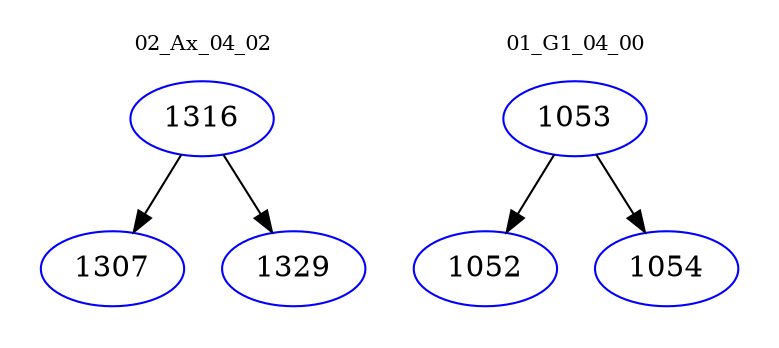 digraph{
subgraph cluster_0 {
color = white
label = "02_Ax_04_02";
fontsize=10;
T0_1316 [label="1316", color="blue"]
T0_1316 -> T0_1307 [color="black"]
T0_1307 [label="1307", color="blue"]
T0_1316 -> T0_1329 [color="black"]
T0_1329 [label="1329", color="blue"]
}
subgraph cluster_1 {
color = white
label = "01_G1_04_00";
fontsize=10;
T1_1053 [label="1053", color="blue"]
T1_1053 -> T1_1052 [color="black"]
T1_1052 [label="1052", color="blue"]
T1_1053 -> T1_1054 [color="black"]
T1_1054 [label="1054", color="blue"]
}
}
